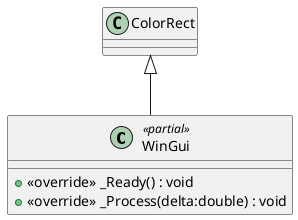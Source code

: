 @startuml
class WinGui <<partial>> {
    + <<override>> _Ready() : void
    + <<override>> _Process(delta:double) : void
}
ColorRect <|-- WinGui
@enduml
